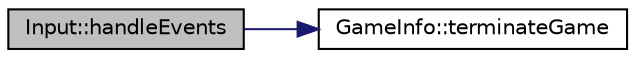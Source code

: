 digraph "Input::handleEvents"
{
 // INTERACTIVE_SVG=YES
 // LATEX_PDF_SIZE
  edge [fontname="Helvetica",fontsize="10",labelfontname="Helvetica",labelfontsize="10"];
  node [fontname="Helvetica",fontsize="10",shape=record];
  rankdir="LR";
  Node1 [label="Input::handleEvents",height=0.2,width=0.4,color="black", fillcolor="grey75", style="filled", fontcolor="black",tooltip=" "];
  Node1 -> Node2 [color="midnightblue",fontsize="10",style="solid",fontname="Helvetica"];
  Node2 [label="GameInfo::terminateGame",height=0.2,width=0.4,color="black", fillcolor="white", style="filled",URL="$d4/d58/namespace_game_info.html#aeddde82dcc07940ccb9368a5dedc54a4",tooltip=" "];
}
